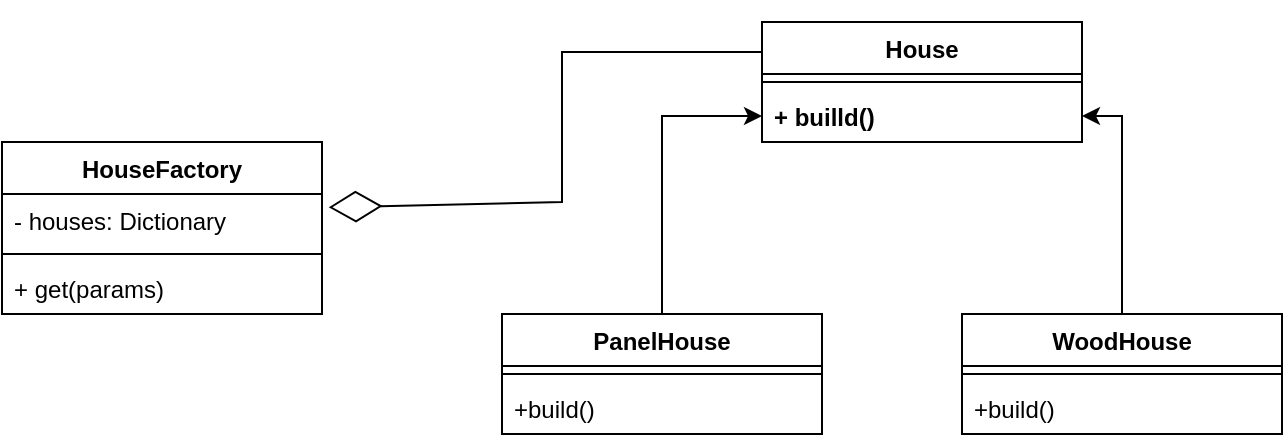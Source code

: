 <mxfile version="21.1.2" type="device">
  <diagram name="Page-1" id="Dhe6VhhHrZjAAIsQlBa8">
    <mxGraphModel dx="1206" dy="817" grid="1" gridSize="10" guides="1" tooltips="1" connect="1" arrows="1" fold="1" page="1" pageScale="1" pageWidth="850" pageHeight="1100" math="0" shadow="0">
      <root>
        <mxCell id="0" />
        <mxCell id="1" parent="0" />
        <mxCell id="BLc4rZL6yvM_fbBuNLbz-1" value="HouseFactory" style="swimlane;fontStyle=1;align=center;verticalAlign=top;childLayout=stackLayout;horizontal=1;startSize=26;horizontalStack=0;resizeParent=1;resizeParentMax=0;resizeLast=0;collapsible=1;marginBottom=0;" parent="1" vertex="1">
          <mxGeometry x="120" y="160" width="160" height="86" as="geometry" />
        </mxCell>
        <mxCell id="BLc4rZL6yvM_fbBuNLbz-2" value="- houses: Dictionary" style="text;strokeColor=none;fillColor=none;align=left;verticalAlign=top;spacingLeft=4;spacingRight=4;overflow=hidden;rotatable=0;points=[[0,0.5],[1,0.5]];portConstraint=eastwest;" parent="BLc4rZL6yvM_fbBuNLbz-1" vertex="1">
          <mxGeometry y="26" width="160" height="26" as="geometry" />
        </mxCell>
        <mxCell id="BLc4rZL6yvM_fbBuNLbz-3" value="" style="line;strokeWidth=1;fillColor=none;align=left;verticalAlign=middle;spacingTop=-1;spacingLeft=3;spacingRight=3;rotatable=0;labelPosition=right;points=[];portConstraint=eastwest;strokeColor=inherit;" parent="BLc4rZL6yvM_fbBuNLbz-1" vertex="1">
          <mxGeometry y="52" width="160" height="8" as="geometry" />
        </mxCell>
        <mxCell id="BLc4rZL6yvM_fbBuNLbz-4" value="+ get(params)" style="text;strokeColor=none;fillColor=none;align=left;verticalAlign=top;spacingLeft=4;spacingRight=4;overflow=hidden;rotatable=0;points=[[0,0.5],[1,0.5]];portConstraint=eastwest;" parent="BLc4rZL6yvM_fbBuNLbz-1" vertex="1">
          <mxGeometry y="60" width="160" height="26" as="geometry" />
        </mxCell>
        <mxCell id="BLc4rZL6yvM_fbBuNLbz-5" value="House" style="swimlane;fontStyle=1;align=center;verticalAlign=top;childLayout=stackLayout;horizontal=1;startSize=26;horizontalStack=0;resizeParent=1;resizeParentMax=0;resizeLast=0;collapsible=1;marginBottom=0;" parent="1" vertex="1">
          <mxGeometry x="500" y="100" width="160" height="60" as="geometry" />
        </mxCell>
        <mxCell id="BLc4rZL6yvM_fbBuNLbz-7" value="" style="line;strokeWidth=1;fillColor=none;align=left;verticalAlign=middle;spacingTop=-1;spacingLeft=3;spacingRight=3;rotatable=0;labelPosition=right;points=[];portConstraint=eastwest;strokeColor=inherit;" parent="BLc4rZL6yvM_fbBuNLbz-5" vertex="1">
          <mxGeometry y="26" width="160" height="8" as="geometry" />
        </mxCell>
        <mxCell id="BLc4rZL6yvM_fbBuNLbz-8" value="+ builld()" style="text;strokeColor=none;fillColor=none;align=left;verticalAlign=top;spacingLeft=4;spacingRight=4;overflow=hidden;rotatable=0;points=[[0,0.5],[1,0.5]];portConstraint=eastwest;fontStyle=1" parent="BLc4rZL6yvM_fbBuNLbz-5" vertex="1">
          <mxGeometry y="34" width="160" height="26" as="geometry" />
        </mxCell>
        <mxCell id="BLc4rZL6yvM_fbBuNLbz-16" style="edgeStyle=orthogonalEdgeStyle;rounded=0;orthogonalLoop=1;jettySize=auto;html=1;" parent="1" source="BLc4rZL6yvM_fbBuNLbz-9" target="BLc4rZL6yvM_fbBuNLbz-8" edge="1">
          <mxGeometry relative="1" as="geometry" />
        </mxCell>
        <mxCell id="BLc4rZL6yvM_fbBuNLbz-9" value="PanelHouse" style="swimlane;fontStyle=1;align=center;verticalAlign=top;childLayout=stackLayout;horizontal=1;startSize=26;horizontalStack=0;resizeParent=1;resizeParentMax=0;resizeLast=0;collapsible=1;marginBottom=0;" parent="1" vertex="1">
          <mxGeometry x="370" y="246" width="160" height="60" as="geometry" />
        </mxCell>
        <mxCell id="BLc4rZL6yvM_fbBuNLbz-11" value="" style="line;strokeWidth=1;fillColor=none;align=left;verticalAlign=middle;spacingTop=-1;spacingLeft=3;spacingRight=3;rotatable=0;labelPosition=right;points=[];portConstraint=eastwest;strokeColor=inherit;" parent="BLc4rZL6yvM_fbBuNLbz-9" vertex="1">
          <mxGeometry y="26" width="160" height="8" as="geometry" />
        </mxCell>
        <mxCell id="BLc4rZL6yvM_fbBuNLbz-12" value="+build()" style="text;strokeColor=none;fillColor=none;align=left;verticalAlign=top;spacingLeft=4;spacingRight=4;overflow=hidden;rotatable=0;points=[[0,0.5],[1,0.5]];portConstraint=eastwest;" parent="BLc4rZL6yvM_fbBuNLbz-9" vertex="1">
          <mxGeometry y="34" width="160" height="26" as="geometry" />
        </mxCell>
        <mxCell id="BLc4rZL6yvM_fbBuNLbz-17" style="edgeStyle=orthogonalEdgeStyle;rounded=0;orthogonalLoop=1;jettySize=auto;html=1;entryX=1;entryY=0.5;entryDx=0;entryDy=0;" parent="1" source="BLc4rZL6yvM_fbBuNLbz-13" target="BLc4rZL6yvM_fbBuNLbz-8" edge="1">
          <mxGeometry relative="1" as="geometry" />
        </mxCell>
        <mxCell id="BLc4rZL6yvM_fbBuNLbz-13" value="WoodHouse" style="swimlane;fontStyle=1;align=center;verticalAlign=top;childLayout=stackLayout;horizontal=1;startSize=26;horizontalStack=0;resizeParent=1;resizeParentMax=0;resizeLast=0;collapsible=1;marginBottom=0;" parent="1" vertex="1">
          <mxGeometry x="600" y="246" width="160" height="60" as="geometry" />
        </mxCell>
        <mxCell id="BLc4rZL6yvM_fbBuNLbz-14" value="" style="line;strokeWidth=1;fillColor=none;align=left;verticalAlign=middle;spacingTop=-1;spacingLeft=3;spacingRight=3;rotatable=0;labelPosition=right;points=[];portConstraint=eastwest;strokeColor=inherit;" parent="BLc4rZL6yvM_fbBuNLbz-13" vertex="1">
          <mxGeometry y="26" width="160" height="8" as="geometry" />
        </mxCell>
        <mxCell id="BLc4rZL6yvM_fbBuNLbz-15" value="+build()" style="text;strokeColor=none;fillColor=none;align=left;verticalAlign=top;spacingLeft=4;spacingRight=4;overflow=hidden;rotatable=0;points=[[0,0.5],[1,0.5]];portConstraint=eastwest;" parent="BLc4rZL6yvM_fbBuNLbz-13" vertex="1">
          <mxGeometry y="34" width="160" height="26" as="geometry" />
        </mxCell>
        <mxCell id="BLc4rZL6yvM_fbBuNLbz-18" value="" style="endArrow=diamondThin;endFill=0;endSize=24;html=1;rounded=0;entryX=1.021;entryY=0.256;entryDx=0;entryDy=0;entryPerimeter=0;exitX=0;exitY=0.25;exitDx=0;exitDy=0;" parent="1" source="BLc4rZL6yvM_fbBuNLbz-5" target="BLc4rZL6yvM_fbBuNLbz-2" edge="1">
          <mxGeometry width="160" relative="1" as="geometry">
            <mxPoint x="120" y="80" as="sourcePoint" />
            <mxPoint x="280" y="80" as="targetPoint" />
            <Array as="points">
              <mxPoint x="400" y="115" />
              <mxPoint x="400" y="190" />
            </Array>
          </mxGeometry>
        </mxCell>
      </root>
    </mxGraphModel>
  </diagram>
</mxfile>
